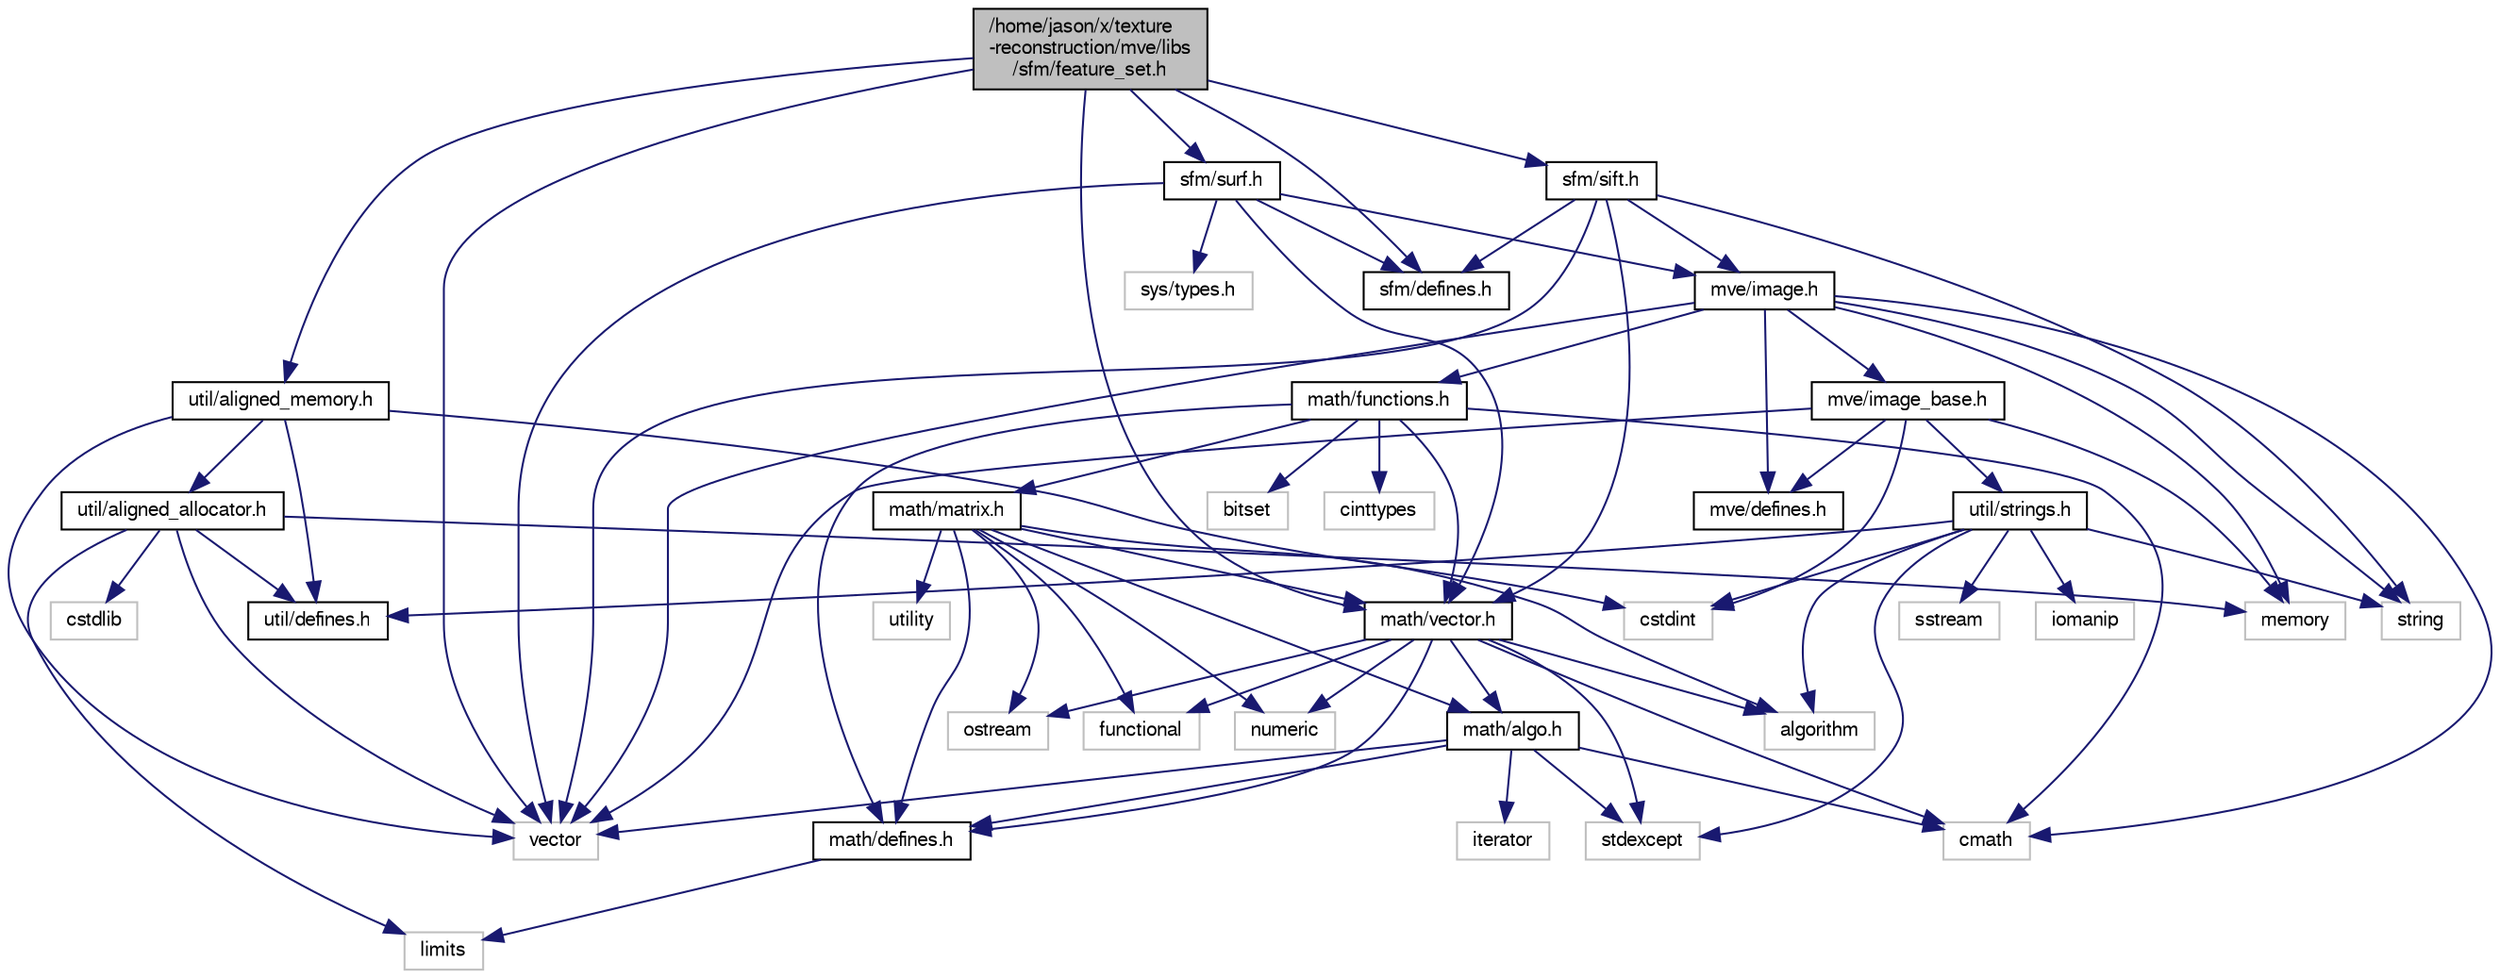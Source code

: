 digraph "/home/jason/x/texture-reconstruction/mve/libs/sfm/feature_set.h"
{
  edge [fontname="FreeSans",fontsize="10",labelfontname="FreeSans",labelfontsize="10"];
  node [fontname="FreeSans",fontsize="10",shape=record];
  Node0 [label="/home/jason/x/texture\l-reconstruction/mve/libs\l/sfm/feature_set.h",height=0.2,width=0.4,color="black", fillcolor="grey75", style="filled", fontcolor="black"];
  Node0 -> Node1 [color="midnightblue",fontsize="10",style="solid",fontname="FreeSans"];
  Node1 [label="vector",height=0.2,width=0.4,color="grey75", fillcolor="white", style="filled"];
  Node0 -> Node2 [color="midnightblue",fontsize="10",style="solid",fontname="FreeSans"];
  Node2 [label="math/vector.h",height=0.2,width=0.4,color="black", fillcolor="white", style="filled",URL="$vector_8h.html"];
  Node2 -> Node3 [color="midnightblue",fontsize="10",style="solid",fontname="FreeSans"];
  Node3 [label="algorithm",height=0.2,width=0.4,color="grey75", fillcolor="white", style="filled"];
  Node2 -> Node4 [color="midnightblue",fontsize="10",style="solid",fontname="FreeSans"];
  Node4 [label="functional",height=0.2,width=0.4,color="grey75", fillcolor="white", style="filled"];
  Node2 -> Node5 [color="midnightblue",fontsize="10",style="solid",fontname="FreeSans"];
  Node5 [label="stdexcept",height=0.2,width=0.4,color="grey75", fillcolor="white", style="filled"];
  Node2 -> Node6 [color="midnightblue",fontsize="10",style="solid",fontname="FreeSans"];
  Node6 [label="numeric",height=0.2,width=0.4,color="grey75", fillcolor="white", style="filled"];
  Node2 -> Node7 [color="midnightblue",fontsize="10",style="solid",fontname="FreeSans"];
  Node7 [label="cmath",height=0.2,width=0.4,color="grey75", fillcolor="white", style="filled"];
  Node2 -> Node8 [color="midnightblue",fontsize="10",style="solid",fontname="FreeSans"];
  Node8 [label="ostream",height=0.2,width=0.4,color="grey75", fillcolor="white", style="filled"];
  Node2 -> Node9 [color="midnightblue",fontsize="10",style="solid",fontname="FreeSans"];
  Node9 [label="math/defines.h",height=0.2,width=0.4,color="black", fillcolor="white", style="filled",URL="$math_2defines_8h.html"];
  Node9 -> Node10 [color="midnightblue",fontsize="10",style="solid",fontname="FreeSans"];
  Node10 [label="limits",height=0.2,width=0.4,color="grey75", fillcolor="white", style="filled"];
  Node2 -> Node11 [color="midnightblue",fontsize="10",style="solid",fontname="FreeSans"];
  Node11 [label="math/algo.h",height=0.2,width=0.4,color="black", fillcolor="white", style="filled",URL="$algo_8h.html"];
  Node11 -> Node7 [color="midnightblue",fontsize="10",style="solid",fontname="FreeSans"];
  Node11 -> Node1 [color="midnightblue",fontsize="10",style="solid",fontname="FreeSans"];
  Node11 -> Node12 [color="midnightblue",fontsize="10",style="solid",fontname="FreeSans"];
  Node12 [label="iterator",height=0.2,width=0.4,color="grey75", fillcolor="white", style="filled"];
  Node11 -> Node5 [color="midnightblue",fontsize="10",style="solid",fontname="FreeSans"];
  Node11 -> Node9 [color="midnightblue",fontsize="10",style="solid",fontname="FreeSans"];
  Node0 -> Node13 [color="midnightblue",fontsize="10",style="solid",fontname="FreeSans"];
  Node13 [label="util/aligned_memory.h",height=0.2,width=0.4,color="black", fillcolor="white", style="filled",URL="$aligned__memory_8h.html"];
  Node13 -> Node14 [color="midnightblue",fontsize="10",style="solid",fontname="FreeSans"];
  Node14 [label="cstdint",height=0.2,width=0.4,color="grey75", fillcolor="white", style="filled"];
  Node13 -> Node1 [color="midnightblue",fontsize="10",style="solid",fontname="FreeSans"];
  Node13 -> Node15 [color="midnightblue",fontsize="10",style="solid",fontname="FreeSans"];
  Node15 [label="util/defines.h",height=0.2,width=0.4,color="black", fillcolor="white", style="filled",URL="$util_2defines_8h.html"];
  Node13 -> Node16 [color="midnightblue",fontsize="10",style="solid",fontname="FreeSans"];
  Node16 [label="util/aligned_allocator.h",height=0.2,width=0.4,color="black", fillcolor="white", style="filled",URL="$aligned__allocator_8h.html"];
  Node16 -> Node17 [color="midnightblue",fontsize="10",style="solid",fontname="FreeSans"];
  Node17 [label="memory",height=0.2,width=0.4,color="grey75", fillcolor="white", style="filled"];
  Node16 -> Node1 [color="midnightblue",fontsize="10",style="solid",fontname="FreeSans"];
  Node16 -> Node10 [color="midnightblue",fontsize="10",style="solid",fontname="FreeSans"];
  Node16 -> Node18 [color="midnightblue",fontsize="10",style="solid",fontname="FreeSans"];
  Node18 [label="cstdlib",height=0.2,width=0.4,color="grey75", fillcolor="white", style="filled"];
  Node16 -> Node15 [color="midnightblue",fontsize="10",style="solid",fontname="FreeSans"];
  Node0 -> Node19 [color="midnightblue",fontsize="10",style="solid",fontname="FreeSans"];
  Node19 [label="sfm/sift.h",height=0.2,width=0.4,color="black", fillcolor="white", style="filled",URL="$sift_8h.html"];
  Node19 -> Node20 [color="midnightblue",fontsize="10",style="solid",fontname="FreeSans"];
  Node20 [label="string",height=0.2,width=0.4,color="grey75", fillcolor="white", style="filled"];
  Node19 -> Node1 [color="midnightblue",fontsize="10",style="solid",fontname="FreeSans"];
  Node19 -> Node2 [color="midnightblue",fontsize="10",style="solid",fontname="FreeSans"];
  Node19 -> Node21 [color="midnightblue",fontsize="10",style="solid",fontname="FreeSans"];
  Node21 [label="mve/image.h",height=0.2,width=0.4,color="black", fillcolor="white", style="filled",URL="$image_8h.html"];
  Node21 -> Node20 [color="midnightblue",fontsize="10",style="solid",fontname="FreeSans"];
  Node21 -> Node1 [color="midnightblue",fontsize="10",style="solid",fontname="FreeSans"];
  Node21 -> Node17 [color="midnightblue",fontsize="10",style="solid",fontname="FreeSans"];
  Node21 -> Node22 [color="midnightblue",fontsize="10",style="solid",fontname="FreeSans"];
  Node22 [label="math/functions.h",height=0.2,width=0.4,color="black", fillcolor="white", style="filled",URL="$functions_8h.html"];
  Node22 -> Node23 [color="midnightblue",fontsize="10",style="solid",fontname="FreeSans"];
  Node23 [label="bitset",height=0.2,width=0.4,color="grey75", fillcolor="white", style="filled"];
  Node22 -> Node7 [color="midnightblue",fontsize="10",style="solid",fontname="FreeSans"];
  Node22 -> Node24 [color="midnightblue",fontsize="10",style="solid",fontname="FreeSans"];
  Node24 [label="cinttypes",height=0.2,width=0.4,color="grey75", fillcolor="white", style="filled"];
  Node22 -> Node9 [color="midnightblue",fontsize="10",style="solid",fontname="FreeSans"];
  Node22 -> Node2 [color="midnightblue",fontsize="10",style="solid",fontname="FreeSans"];
  Node22 -> Node25 [color="midnightblue",fontsize="10",style="solid",fontname="FreeSans"];
  Node25 [label="math/matrix.h",height=0.2,width=0.4,color="black", fillcolor="white", style="filled",URL="$matrix_8h.html"];
  Node25 -> Node3 [color="midnightblue",fontsize="10",style="solid",fontname="FreeSans"];
  Node25 -> Node4 [color="midnightblue",fontsize="10",style="solid",fontname="FreeSans"];
  Node25 -> Node26 [color="midnightblue",fontsize="10",style="solid",fontname="FreeSans"];
  Node26 [label="utility",height=0.2,width=0.4,color="grey75", fillcolor="white", style="filled"];
  Node25 -> Node6 [color="midnightblue",fontsize="10",style="solid",fontname="FreeSans"];
  Node25 -> Node8 [color="midnightblue",fontsize="10",style="solid",fontname="FreeSans"];
  Node25 -> Node9 [color="midnightblue",fontsize="10",style="solid",fontname="FreeSans"];
  Node25 -> Node11 [color="midnightblue",fontsize="10",style="solid",fontname="FreeSans"];
  Node25 -> Node2 [color="midnightblue",fontsize="10",style="solid",fontname="FreeSans"];
  Node21 -> Node27 [color="midnightblue",fontsize="10",style="solid",fontname="FreeSans"];
  Node27 [label="mve/defines.h",height=0.2,width=0.4,color="black", fillcolor="white", style="filled",URL="$mve_2defines_8h.html"];
  Node21 -> Node28 [color="midnightblue",fontsize="10",style="solid",fontname="FreeSans"];
  Node28 [label="mve/image_base.h",height=0.2,width=0.4,color="black", fillcolor="white", style="filled",URL="$image__base_8h.html"];
  Node28 -> Node14 [color="midnightblue",fontsize="10",style="solid",fontname="FreeSans"];
  Node28 -> Node17 [color="midnightblue",fontsize="10",style="solid",fontname="FreeSans"];
  Node28 -> Node1 [color="midnightblue",fontsize="10",style="solid",fontname="FreeSans"];
  Node28 -> Node29 [color="midnightblue",fontsize="10",style="solid",fontname="FreeSans"];
  Node29 [label="util/strings.h",height=0.2,width=0.4,color="black", fillcolor="white", style="filled",URL="$strings_8h.html"];
  Node29 -> Node30 [color="midnightblue",fontsize="10",style="solid",fontname="FreeSans"];
  Node30 [label="sstream",height=0.2,width=0.4,color="grey75", fillcolor="white", style="filled"];
  Node29 -> Node20 [color="midnightblue",fontsize="10",style="solid",fontname="FreeSans"];
  Node29 -> Node31 [color="midnightblue",fontsize="10",style="solid",fontname="FreeSans"];
  Node31 [label="iomanip",height=0.2,width=0.4,color="grey75", fillcolor="white", style="filled"];
  Node29 -> Node5 [color="midnightblue",fontsize="10",style="solid",fontname="FreeSans"];
  Node29 -> Node3 [color="midnightblue",fontsize="10",style="solid",fontname="FreeSans"];
  Node29 -> Node14 [color="midnightblue",fontsize="10",style="solid",fontname="FreeSans"];
  Node29 -> Node15 [color="midnightblue",fontsize="10",style="solid",fontname="FreeSans"];
  Node28 -> Node27 [color="midnightblue",fontsize="10",style="solid",fontname="FreeSans"];
  Node21 -> Node7 [color="midnightblue",fontsize="10",style="solid",fontname="FreeSans"];
  Node19 -> Node32 [color="midnightblue",fontsize="10",style="solid",fontname="FreeSans"];
  Node32 [label="sfm/defines.h",height=0.2,width=0.4,color="black", fillcolor="white", style="filled",URL="$sfm_2defines_8h.html"];
  Node0 -> Node33 [color="midnightblue",fontsize="10",style="solid",fontname="FreeSans"];
  Node33 [label="sfm/surf.h",height=0.2,width=0.4,color="black", fillcolor="white", style="filled",URL="$surf_8h.html"];
  Node33 -> Node34 [color="midnightblue",fontsize="10",style="solid",fontname="FreeSans"];
  Node34 [label="sys/types.h",height=0.2,width=0.4,color="grey75", fillcolor="white", style="filled"];
  Node33 -> Node1 [color="midnightblue",fontsize="10",style="solid",fontname="FreeSans"];
  Node33 -> Node2 [color="midnightblue",fontsize="10",style="solid",fontname="FreeSans"];
  Node33 -> Node21 [color="midnightblue",fontsize="10",style="solid",fontname="FreeSans"];
  Node33 -> Node32 [color="midnightblue",fontsize="10",style="solid",fontname="FreeSans"];
  Node0 -> Node32 [color="midnightblue",fontsize="10",style="solid",fontname="FreeSans"];
}
